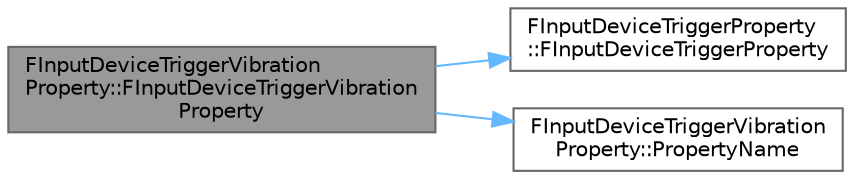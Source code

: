 digraph "FInputDeviceTriggerVibrationProperty::FInputDeviceTriggerVibrationProperty"
{
 // INTERACTIVE_SVG=YES
 // LATEX_PDF_SIZE
  bgcolor="transparent";
  edge [fontname=Helvetica,fontsize=10,labelfontname=Helvetica,labelfontsize=10];
  node [fontname=Helvetica,fontsize=10,shape=box,height=0.2,width=0.4];
  rankdir="LR";
  Node1 [id="Node000001",label="FInputDeviceTriggerVibration\lProperty::FInputDeviceTriggerVibration\lProperty",height=0.2,width=0.4,color="gray40", fillcolor="grey60", style="filled", fontcolor="black",tooltip=" "];
  Node1 -> Node2 [id="edge1_Node000001_Node000002",color="steelblue1",style="solid",tooltip=" "];
  Node2 [id="Node000002",label="FInputDeviceTriggerProperty\l::FInputDeviceTriggerProperty",height=0.2,width=0.4,color="grey40", fillcolor="white", style="filled",URL="$df/d17/structFInputDeviceTriggerProperty.html#ad83424f18bd0dd4a0743d23ebe1bb481",tooltip=" "];
  Node1 -> Node3 [id="edge2_Node000001_Node000003",color="steelblue1",style="solid",tooltip=" "];
  Node3 [id="Node000003",label="FInputDeviceTriggerVibration\lProperty::PropertyName",height=0.2,width=0.4,color="grey40", fillcolor="white", style="filled",URL="$d5/db5/structFInputDeviceTriggerVibrationProperty.html#aaccdbd81b7733fc343a7e63d85326588",tooltip=" "];
}
